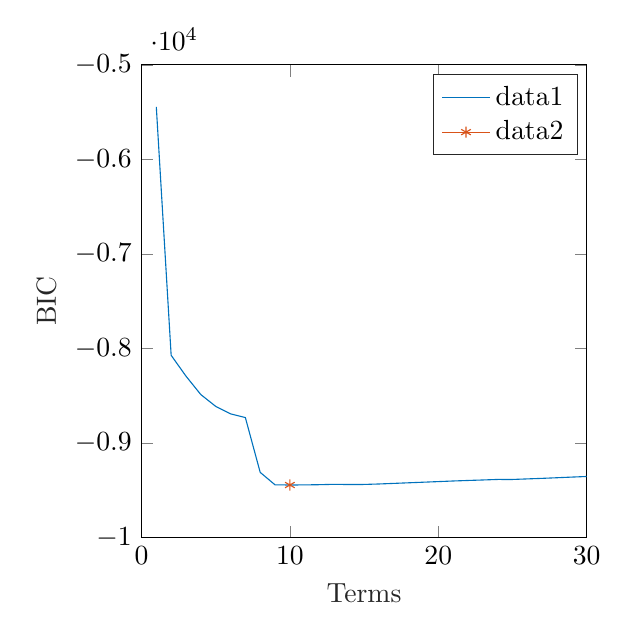 % This file was created by matlab2tikz.
%
\definecolor{mycolor1}{rgb}{0.0,0.447,0.741}%
\definecolor{mycolor2}{rgb}{0.85,0.325,0.098}%
%
\begin{tikzpicture}

\begin{axis}[%
width=5.654cm,
height=6cm,
at={(0cm,0cm)},
scale only axis,
xmin=0,
xmax=30,
xlabel style={font=\color{white!15!black}},
xlabel={Terms},
ymin=-10000,
ymax=-5000,
ylabel style={font=\color{white!15!black}},
ylabel={BIC},
axis background/.style={fill=white},
legend style={legend cell align=left, align=left, draw=white!15!black}
]
\addplot [color=mycolor1]
  table[row sep=crcr]{%
1	-5444.943\\
2	-8073.033\\
3	-8293.929\\
4	-8488.889\\
5	-8613.336\\
6	-8692.946\\
7	-8731.914\\
8	-9311.999\\
9	-9443.9\\
10	-9445.868\\
11	-9444.703\\
12	-9442.43\\
13	-9438.52\\
14	-9440.934\\
15	-9439.875\\
16	-9434.999\\
17	-9428.799\\
20	-9409.805\\
21	-9403.386\\
22	-9397.828\\
23	-9392.643\\
24	-9386.968\\
25	-9387.159\\
26	-9381.244\\
27	-9375.472\\
28	-9368.89\\
29	-9362.093\\
30	-9355.579\\
};
\addlegendentry{data1}

\addplot [color=mycolor2, draw=none, mark=asterisk, mark options={solid, mycolor2}]
  table[row sep=crcr]{%
10	-9445.868\\
};
\addlegendentry{data2}

\end{axis}
\end{tikzpicture}%